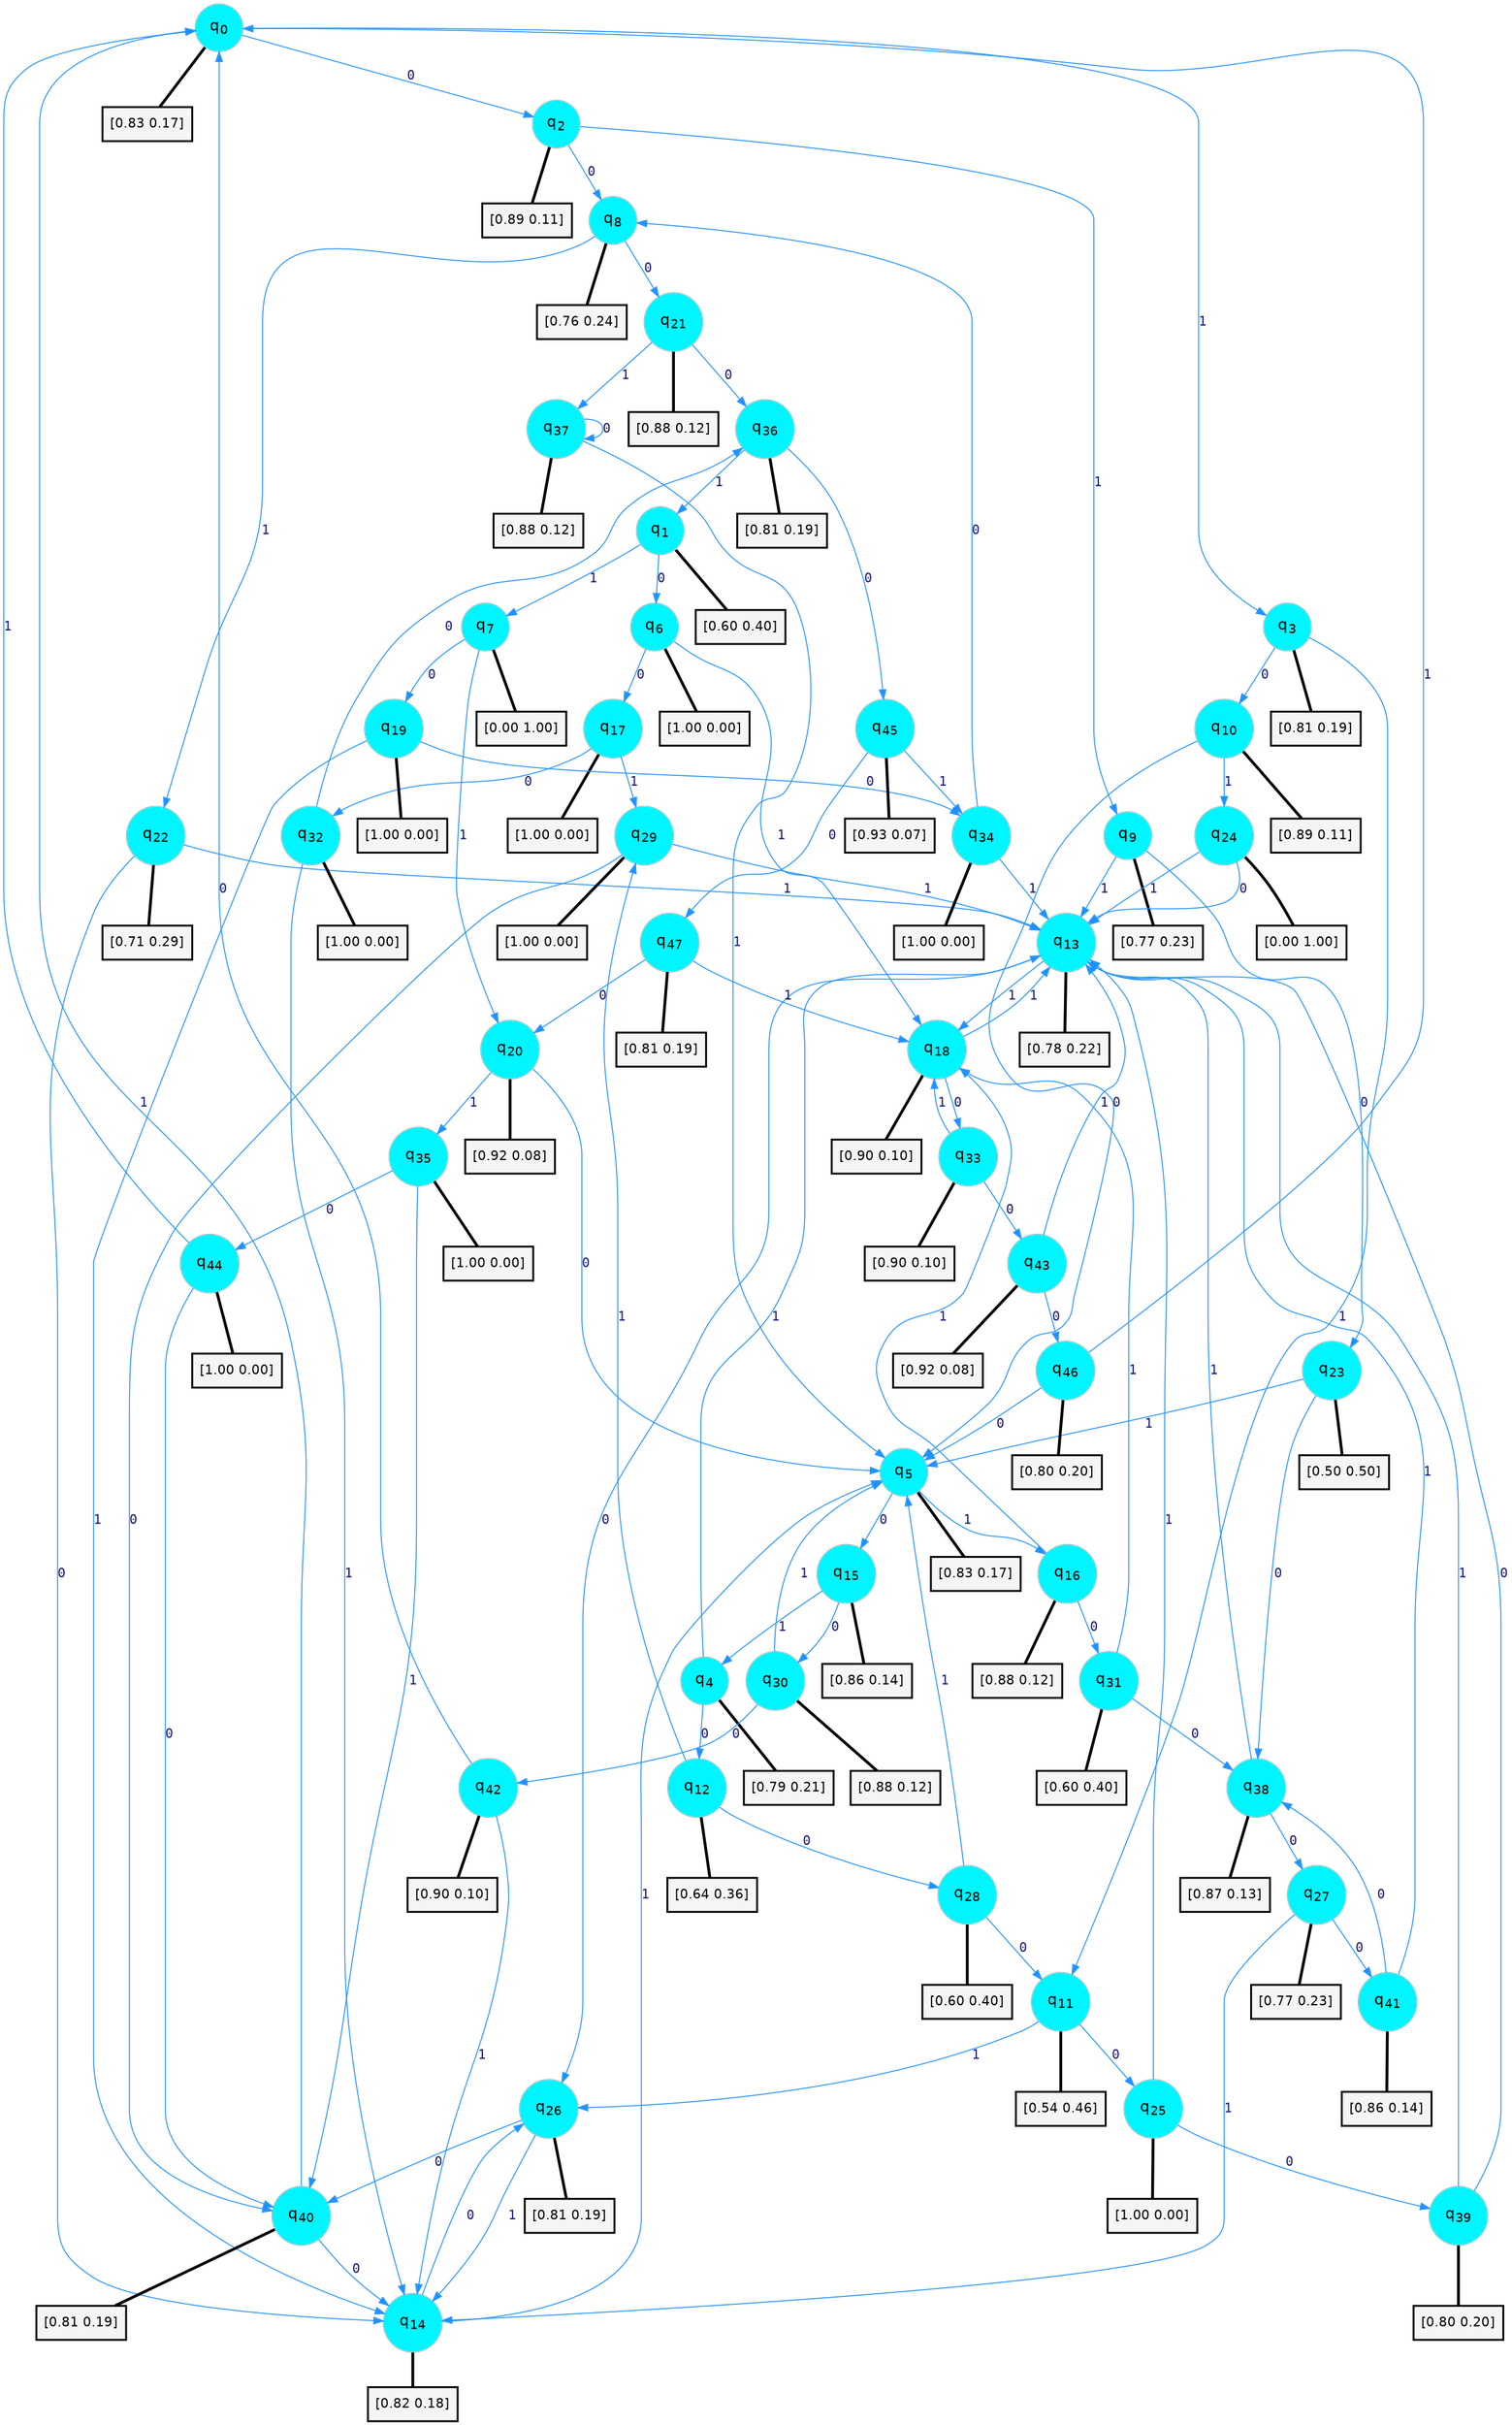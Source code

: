 digraph G {
graph [
bgcolor=transparent, dpi=300, rankdir=TD, size="40,25"];
node [
color=gray, fillcolor=turquoise1, fontcolor=black, fontname=Helvetica, fontsize=16, fontweight=bold, shape=circle, style=filled];
edge [
arrowsize=1, color=dodgerblue1, fontcolor=midnightblue, fontname=courier, fontweight=bold, penwidth=1, style=solid, weight=20];
0[label=<q<SUB>0</SUB>>];
1[label=<q<SUB>1</SUB>>];
2[label=<q<SUB>2</SUB>>];
3[label=<q<SUB>3</SUB>>];
4[label=<q<SUB>4</SUB>>];
5[label=<q<SUB>5</SUB>>];
6[label=<q<SUB>6</SUB>>];
7[label=<q<SUB>7</SUB>>];
8[label=<q<SUB>8</SUB>>];
9[label=<q<SUB>9</SUB>>];
10[label=<q<SUB>10</SUB>>];
11[label=<q<SUB>11</SUB>>];
12[label=<q<SUB>12</SUB>>];
13[label=<q<SUB>13</SUB>>];
14[label=<q<SUB>14</SUB>>];
15[label=<q<SUB>15</SUB>>];
16[label=<q<SUB>16</SUB>>];
17[label=<q<SUB>17</SUB>>];
18[label=<q<SUB>18</SUB>>];
19[label=<q<SUB>19</SUB>>];
20[label=<q<SUB>20</SUB>>];
21[label=<q<SUB>21</SUB>>];
22[label=<q<SUB>22</SUB>>];
23[label=<q<SUB>23</SUB>>];
24[label=<q<SUB>24</SUB>>];
25[label=<q<SUB>25</SUB>>];
26[label=<q<SUB>26</SUB>>];
27[label=<q<SUB>27</SUB>>];
28[label=<q<SUB>28</SUB>>];
29[label=<q<SUB>29</SUB>>];
30[label=<q<SUB>30</SUB>>];
31[label=<q<SUB>31</SUB>>];
32[label=<q<SUB>32</SUB>>];
33[label=<q<SUB>33</SUB>>];
34[label=<q<SUB>34</SUB>>];
35[label=<q<SUB>35</SUB>>];
36[label=<q<SUB>36</SUB>>];
37[label=<q<SUB>37</SUB>>];
38[label=<q<SUB>38</SUB>>];
39[label=<q<SUB>39</SUB>>];
40[label=<q<SUB>40</SUB>>];
41[label=<q<SUB>41</SUB>>];
42[label=<q<SUB>42</SUB>>];
43[label=<q<SUB>43</SUB>>];
44[label=<q<SUB>44</SUB>>];
45[label=<q<SUB>45</SUB>>];
46[label=<q<SUB>46</SUB>>];
47[label=<q<SUB>47</SUB>>];
48[label="[0.83 0.17]", shape=box,fontcolor=black, fontname=Helvetica, fontsize=14, penwidth=2, fillcolor=whitesmoke,color=black];
49[label="[0.60 0.40]", shape=box,fontcolor=black, fontname=Helvetica, fontsize=14, penwidth=2, fillcolor=whitesmoke,color=black];
50[label="[0.89 0.11]", shape=box,fontcolor=black, fontname=Helvetica, fontsize=14, penwidth=2, fillcolor=whitesmoke,color=black];
51[label="[0.81 0.19]", shape=box,fontcolor=black, fontname=Helvetica, fontsize=14, penwidth=2, fillcolor=whitesmoke,color=black];
52[label="[0.79 0.21]", shape=box,fontcolor=black, fontname=Helvetica, fontsize=14, penwidth=2, fillcolor=whitesmoke,color=black];
53[label="[0.83 0.17]", shape=box,fontcolor=black, fontname=Helvetica, fontsize=14, penwidth=2, fillcolor=whitesmoke,color=black];
54[label="[1.00 0.00]", shape=box,fontcolor=black, fontname=Helvetica, fontsize=14, penwidth=2, fillcolor=whitesmoke,color=black];
55[label="[0.00 1.00]", shape=box,fontcolor=black, fontname=Helvetica, fontsize=14, penwidth=2, fillcolor=whitesmoke,color=black];
56[label="[0.76 0.24]", shape=box,fontcolor=black, fontname=Helvetica, fontsize=14, penwidth=2, fillcolor=whitesmoke,color=black];
57[label="[0.77 0.23]", shape=box,fontcolor=black, fontname=Helvetica, fontsize=14, penwidth=2, fillcolor=whitesmoke,color=black];
58[label="[0.89 0.11]", shape=box,fontcolor=black, fontname=Helvetica, fontsize=14, penwidth=2, fillcolor=whitesmoke,color=black];
59[label="[0.54 0.46]", shape=box,fontcolor=black, fontname=Helvetica, fontsize=14, penwidth=2, fillcolor=whitesmoke,color=black];
60[label="[0.64 0.36]", shape=box,fontcolor=black, fontname=Helvetica, fontsize=14, penwidth=2, fillcolor=whitesmoke,color=black];
61[label="[0.78 0.22]", shape=box,fontcolor=black, fontname=Helvetica, fontsize=14, penwidth=2, fillcolor=whitesmoke,color=black];
62[label="[0.82 0.18]", shape=box,fontcolor=black, fontname=Helvetica, fontsize=14, penwidth=2, fillcolor=whitesmoke,color=black];
63[label="[0.86 0.14]", shape=box,fontcolor=black, fontname=Helvetica, fontsize=14, penwidth=2, fillcolor=whitesmoke,color=black];
64[label="[0.88 0.12]", shape=box,fontcolor=black, fontname=Helvetica, fontsize=14, penwidth=2, fillcolor=whitesmoke,color=black];
65[label="[1.00 0.00]", shape=box,fontcolor=black, fontname=Helvetica, fontsize=14, penwidth=2, fillcolor=whitesmoke,color=black];
66[label="[0.90 0.10]", shape=box,fontcolor=black, fontname=Helvetica, fontsize=14, penwidth=2, fillcolor=whitesmoke,color=black];
67[label="[1.00 0.00]", shape=box,fontcolor=black, fontname=Helvetica, fontsize=14, penwidth=2, fillcolor=whitesmoke,color=black];
68[label="[0.92 0.08]", shape=box,fontcolor=black, fontname=Helvetica, fontsize=14, penwidth=2, fillcolor=whitesmoke,color=black];
69[label="[0.88 0.12]", shape=box,fontcolor=black, fontname=Helvetica, fontsize=14, penwidth=2, fillcolor=whitesmoke,color=black];
70[label="[0.71 0.29]", shape=box,fontcolor=black, fontname=Helvetica, fontsize=14, penwidth=2, fillcolor=whitesmoke,color=black];
71[label="[0.50 0.50]", shape=box,fontcolor=black, fontname=Helvetica, fontsize=14, penwidth=2, fillcolor=whitesmoke,color=black];
72[label="[0.00 1.00]", shape=box,fontcolor=black, fontname=Helvetica, fontsize=14, penwidth=2, fillcolor=whitesmoke,color=black];
73[label="[1.00 0.00]", shape=box,fontcolor=black, fontname=Helvetica, fontsize=14, penwidth=2, fillcolor=whitesmoke,color=black];
74[label="[0.81 0.19]", shape=box,fontcolor=black, fontname=Helvetica, fontsize=14, penwidth=2, fillcolor=whitesmoke,color=black];
75[label="[0.77 0.23]", shape=box,fontcolor=black, fontname=Helvetica, fontsize=14, penwidth=2, fillcolor=whitesmoke,color=black];
76[label="[0.60 0.40]", shape=box,fontcolor=black, fontname=Helvetica, fontsize=14, penwidth=2, fillcolor=whitesmoke,color=black];
77[label="[1.00 0.00]", shape=box,fontcolor=black, fontname=Helvetica, fontsize=14, penwidth=2, fillcolor=whitesmoke,color=black];
78[label="[0.88 0.12]", shape=box,fontcolor=black, fontname=Helvetica, fontsize=14, penwidth=2, fillcolor=whitesmoke,color=black];
79[label="[0.60 0.40]", shape=box,fontcolor=black, fontname=Helvetica, fontsize=14, penwidth=2, fillcolor=whitesmoke,color=black];
80[label="[1.00 0.00]", shape=box,fontcolor=black, fontname=Helvetica, fontsize=14, penwidth=2, fillcolor=whitesmoke,color=black];
81[label="[0.90 0.10]", shape=box,fontcolor=black, fontname=Helvetica, fontsize=14, penwidth=2, fillcolor=whitesmoke,color=black];
82[label="[1.00 0.00]", shape=box,fontcolor=black, fontname=Helvetica, fontsize=14, penwidth=2, fillcolor=whitesmoke,color=black];
83[label="[1.00 0.00]", shape=box,fontcolor=black, fontname=Helvetica, fontsize=14, penwidth=2, fillcolor=whitesmoke,color=black];
84[label="[0.81 0.19]", shape=box,fontcolor=black, fontname=Helvetica, fontsize=14, penwidth=2, fillcolor=whitesmoke,color=black];
85[label="[0.88 0.12]", shape=box,fontcolor=black, fontname=Helvetica, fontsize=14, penwidth=2, fillcolor=whitesmoke,color=black];
86[label="[0.87 0.13]", shape=box,fontcolor=black, fontname=Helvetica, fontsize=14, penwidth=2, fillcolor=whitesmoke,color=black];
87[label="[0.80 0.20]", shape=box,fontcolor=black, fontname=Helvetica, fontsize=14, penwidth=2, fillcolor=whitesmoke,color=black];
88[label="[0.81 0.19]", shape=box,fontcolor=black, fontname=Helvetica, fontsize=14, penwidth=2, fillcolor=whitesmoke,color=black];
89[label="[0.86 0.14]", shape=box,fontcolor=black, fontname=Helvetica, fontsize=14, penwidth=2, fillcolor=whitesmoke,color=black];
90[label="[0.90 0.10]", shape=box,fontcolor=black, fontname=Helvetica, fontsize=14, penwidth=2, fillcolor=whitesmoke,color=black];
91[label="[0.92 0.08]", shape=box,fontcolor=black, fontname=Helvetica, fontsize=14, penwidth=2, fillcolor=whitesmoke,color=black];
92[label="[1.00 0.00]", shape=box,fontcolor=black, fontname=Helvetica, fontsize=14, penwidth=2, fillcolor=whitesmoke,color=black];
93[label="[0.93 0.07]", shape=box,fontcolor=black, fontname=Helvetica, fontsize=14, penwidth=2, fillcolor=whitesmoke,color=black];
94[label="[0.80 0.20]", shape=box,fontcolor=black, fontname=Helvetica, fontsize=14, penwidth=2, fillcolor=whitesmoke,color=black];
95[label="[0.81 0.19]", shape=box,fontcolor=black, fontname=Helvetica, fontsize=14, penwidth=2, fillcolor=whitesmoke,color=black];
0->2 [label=0];
0->3 [label=1];
0->48 [arrowhead=none, penwidth=3,color=black];
1->6 [label=0];
1->7 [label=1];
1->49 [arrowhead=none, penwidth=3,color=black];
2->8 [label=0];
2->9 [label=1];
2->50 [arrowhead=none, penwidth=3,color=black];
3->10 [label=0];
3->11 [label=1];
3->51 [arrowhead=none, penwidth=3,color=black];
4->12 [label=0];
4->13 [label=1];
4->52 [arrowhead=none, penwidth=3,color=black];
5->15 [label=0];
5->16 [label=1];
5->53 [arrowhead=none, penwidth=3,color=black];
6->17 [label=0];
6->18 [label=1];
6->54 [arrowhead=none, penwidth=3,color=black];
7->19 [label=0];
7->20 [label=1];
7->55 [arrowhead=none, penwidth=3,color=black];
8->21 [label=0];
8->22 [label=1];
8->56 [arrowhead=none, penwidth=3,color=black];
9->23 [label=0];
9->13 [label=1];
9->57 [arrowhead=none, penwidth=3,color=black];
10->5 [label=0];
10->24 [label=1];
10->58 [arrowhead=none, penwidth=3,color=black];
11->25 [label=0];
11->26 [label=1];
11->59 [arrowhead=none, penwidth=3,color=black];
12->28 [label=0];
12->29 [label=1];
12->60 [arrowhead=none, penwidth=3,color=black];
13->26 [label=0];
13->18 [label=1];
13->61 [arrowhead=none, penwidth=3,color=black];
14->26 [label=0];
14->5 [label=1];
14->62 [arrowhead=none, penwidth=3,color=black];
15->30 [label=0];
15->4 [label=1];
15->63 [arrowhead=none, penwidth=3,color=black];
16->31 [label=0];
16->18 [label=1];
16->64 [arrowhead=none, penwidth=3,color=black];
17->32 [label=0];
17->29 [label=1];
17->65 [arrowhead=none, penwidth=3,color=black];
18->33 [label=0];
18->13 [label=1];
18->66 [arrowhead=none, penwidth=3,color=black];
19->34 [label=0];
19->14 [label=1];
19->67 [arrowhead=none, penwidth=3,color=black];
20->5 [label=0];
20->35 [label=1];
20->68 [arrowhead=none, penwidth=3,color=black];
21->36 [label=0];
21->37 [label=1];
21->69 [arrowhead=none, penwidth=3,color=black];
22->14 [label=0];
22->13 [label=1];
22->70 [arrowhead=none, penwidth=3,color=black];
23->38 [label=0];
23->5 [label=1];
23->71 [arrowhead=none, penwidth=3,color=black];
24->13 [label=0];
24->13 [label=1];
24->72 [arrowhead=none, penwidth=3,color=black];
25->39 [label=0];
25->13 [label=1];
25->73 [arrowhead=none, penwidth=3,color=black];
26->40 [label=0];
26->14 [label=1];
26->74 [arrowhead=none, penwidth=3,color=black];
27->41 [label=0];
27->14 [label=1];
27->75 [arrowhead=none, penwidth=3,color=black];
28->11 [label=0];
28->5 [label=1];
28->76 [arrowhead=none, penwidth=3,color=black];
29->40 [label=0];
29->13 [label=1];
29->77 [arrowhead=none, penwidth=3,color=black];
30->42 [label=0];
30->5 [label=1];
30->78 [arrowhead=none, penwidth=3,color=black];
31->38 [label=0];
31->18 [label=1];
31->79 [arrowhead=none, penwidth=3,color=black];
32->36 [label=0];
32->14 [label=1];
32->80 [arrowhead=none, penwidth=3,color=black];
33->43 [label=0];
33->18 [label=1];
33->81 [arrowhead=none, penwidth=3,color=black];
34->8 [label=0];
34->13 [label=1];
34->82 [arrowhead=none, penwidth=3,color=black];
35->44 [label=0];
35->40 [label=1];
35->83 [arrowhead=none, penwidth=3,color=black];
36->45 [label=0];
36->1 [label=1];
36->84 [arrowhead=none, penwidth=3,color=black];
37->37 [label=0];
37->5 [label=1];
37->85 [arrowhead=none, penwidth=3,color=black];
38->27 [label=0];
38->13 [label=1];
38->86 [arrowhead=none, penwidth=3,color=black];
39->13 [label=0];
39->13 [label=1];
39->87 [arrowhead=none, penwidth=3,color=black];
40->14 [label=0];
40->0 [label=1];
40->88 [arrowhead=none, penwidth=3,color=black];
41->38 [label=0];
41->13 [label=1];
41->89 [arrowhead=none, penwidth=3,color=black];
42->0 [label=0];
42->14 [label=1];
42->90 [arrowhead=none, penwidth=3,color=black];
43->46 [label=0];
43->13 [label=1];
43->91 [arrowhead=none, penwidth=3,color=black];
44->40 [label=0];
44->0 [label=1];
44->92 [arrowhead=none, penwidth=3,color=black];
45->47 [label=0];
45->34 [label=1];
45->93 [arrowhead=none, penwidth=3,color=black];
46->5 [label=0];
46->0 [label=1];
46->94 [arrowhead=none, penwidth=3,color=black];
47->20 [label=0];
47->18 [label=1];
47->95 [arrowhead=none, penwidth=3,color=black];
}
